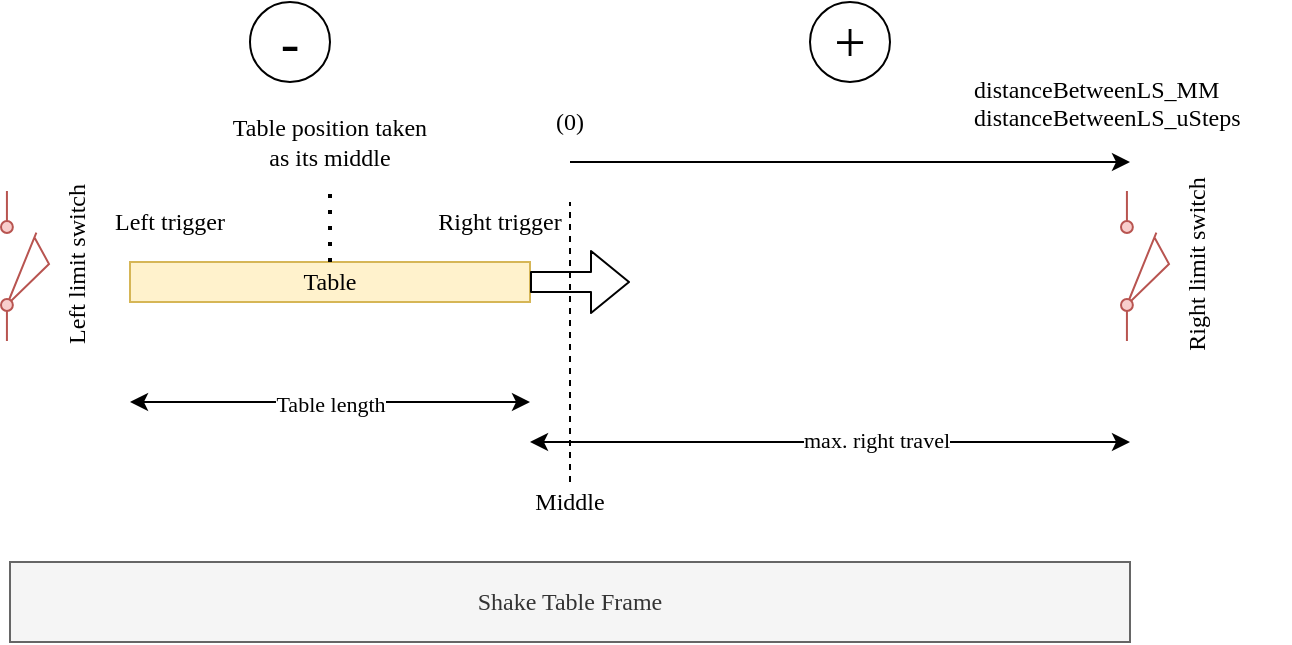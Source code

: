 <mxfile version="14.6.13" type="device"><diagram id="38KcPliGqvSSrlgDczuQ" name="Page-1"><mxGraphModel dx="621" dy="529" grid="1" gridSize="10" guides="1" tooltips="1" connect="1" arrows="1" fold="1" page="1" pageScale="1" pageWidth="1169" pageHeight="827" math="0" shadow="0"><root><mxCell id="0"/><mxCell id="1" parent="0"/><mxCell id="BfQnVZeZRoe77LmrmxnX-2" value="Left limit switch" style="pointerEvents=1;verticalLabelPosition=bottom;shadow=0;dashed=0;align=center;html=1;verticalAlign=top;shape=mxgraph.electrical.electro-mechanical.limit_switch_no;rotation=-90;fontFamily=B612;fontSource=https%3A%2F%2Ffonts.googleapis.com%2Fcss%3Ffamily%3DB612;fillColor=#f8cecc;strokeColor=#b85450;" vertex="1" parent="1"><mxGeometry x="130" y="160" width="75" height="24" as="geometry"/></mxCell><mxCell id="BfQnVZeZRoe77LmrmxnX-3" value="Right limit switch" style="pointerEvents=1;verticalLabelPosition=bottom;shadow=0;dashed=0;align=center;html=1;verticalAlign=top;shape=mxgraph.electrical.electro-mechanical.limit_switch_no;rotation=-90;fontFamily=B612;fontSource=https%3A%2F%2Ffonts.googleapis.com%2Fcss%3Ffamily%3DB612;fillColor=#f8cecc;strokeColor=#b85450;" vertex="1" parent="1"><mxGeometry x="690" y="160" width="75" height="24" as="geometry"/></mxCell><mxCell id="BfQnVZeZRoe77LmrmxnX-4" value="Table" style="rounded=0;whiteSpace=wrap;html=1;fontFamily=B612;fontSource=https%3A%2F%2Ffonts.googleapis.com%2Fcss%3Ffamily%3DB612;fillColor=#fff2cc;strokeColor=#d6b656;" vertex="1" parent="1"><mxGeometry x="220" y="170" width="200" height="20" as="geometry"/></mxCell><mxCell id="BfQnVZeZRoe77LmrmxnX-5" value="Middle" style="text;html=1;strokeColor=none;fillColor=none;align=center;verticalAlign=middle;whiteSpace=wrap;rounded=0;fontFamily=B612;fontSource=https%3A%2F%2Ffonts.googleapis.com%2Fcss%3Ffamily%3DB612;" vertex="1" parent="1"><mxGeometry x="395" y="280" width="90" height="20" as="geometry"/></mxCell><mxCell id="BfQnVZeZRoe77LmrmxnX-6" value="" style="endArrow=none;dashed=1;html=1;fontFamily=B612;fontSource=https%3A%2F%2Ffonts.googleapis.com%2Fcss%3Ffamily%3DB612;" edge="1" parent="1"><mxGeometry width="50" height="50" relative="1" as="geometry"><mxPoint x="440" y="280" as="sourcePoint"/><mxPoint x="440" y="140" as="targetPoint"/></mxGeometry></mxCell><mxCell id="BfQnVZeZRoe77LmrmxnX-7" value="Shake Table Frame" style="rounded=0;whiteSpace=wrap;html=1;fontFamily=B612;fontSource=https%3A%2F%2Ffonts.googleapis.com%2Fcss%3Ffamily%3DB612;fillColor=#f5f5f5;strokeColor=#666666;fontColor=#333333;" vertex="1" parent="1"><mxGeometry x="160" y="320" width="560" height="40" as="geometry"/></mxCell><mxCell id="BfQnVZeZRoe77LmrmxnX-9" value="" style="endArrow=none;dashed=1;html=1;dashPattern=1 3;strokeWidth=2;exitX=0.5;exitY=0;exitDx=0;exitDy=0;fontFamily=B612;fontSource=https%3A%2F%2Ffonts.googleapis.com%2Fcss%3Ffamily%3DB612;" edge="1" parent="1" source="BfQnVZeZRoe77LmrmxnX-4"><mxGeometry width="50" height="50" relative="1" as="geometry"><mxPoint x="310" y="170" as="sourcePoint"/><mxPoint x="320" y="130" as="targetPoint"/></mxGeometry></mxCell><mxCell id="BfQnVZeZRoe77LmrmxnX-10" value="Table position taken as its middle" style="text;html=1;strokeColor=none;fillColor=none;align=center;verticalAlign=middle;whiteSpace=wrap;rounded=0;fontFamily=B612;fontSource=https%3A%2F%2Ffonts.googleapis.com%2Fcss%3Ffamily%3DB612;" vertex="1" parent="1"><mxGeometry x="265" y="90" width="110" height="40" as="geometry"/></mxCell><mxCell id="BfQnVZeZRoe77LmrmxnX-11" value="Left trigger" style="text;html=1;strokeColor=none;fillColor=none;align=center;verticalAlign=middle;whiteSpace=wrap;rounded=0;fontFamily=B612;fontSource=https%3A%2F%2Ffonts.googleapis.com%2Fcss%3Ffamily%3DB612;" vertex="1" parent="1"><mxGeometry x="210" y="140" width="60" height="20" as="geometry"/></mxCell><mxCell id="BfQnVZeZRoe77LmrmxnX-12" value="Right trigger" style="text;html=1;strokeColor=none;fillColor=none;align=center;verticalAlign=middle;whiteSpace=wrap;rounded=0;fontFamily=B612;fontSource=https%3A%2F%2Ffonts.googleapis.com%2Fcss%3Ffamily%3DB612;" vertex="1" parent="1"><mxGeometry x="370" y="140" width="70" height="20" as="geometry"/></mxCell><mxCell id="BfQnVZeZRoe77LmrmxnX-16" value="" style="endArrow=classic;html=1;fontFamily=B612;fontSource=https%3A%2F%2Ffonts.googleapis.com%2Fcss%3Ffamily%3DB612;" edge="1" parent="1"><mxGeometry width="50" height="50" relative="1" as="geometry"><mxPoint x="440" y="120" as="sourcePoint"/><mxPoint x="720" y="120" as="targetPoint"/></mxGeometry></mxCell><mxCell id="BfQnVZeZRoe77LmrmxnX-17" value="(0)" style="text;html=1;strokeColor=none;fillColor=none;align=center;verticalAlign=middle;whiteSpace=wrap;rounded=0;fontFamily=B612;fontSource=https%3A%2F%2Ffonts.googleapis.com%2Fcss%3Ffamily%3DB612;" vertex="1" parent="1"><mxGeometry x="420" y="90" width="40" height="20" as="geometry"/></mxCell><mxCell id="BfQnVZeZRoe77LmrmxnX-19" value="" style="endArrow=classic;startArrow=classic;html=1;fontFamily=B612;fontSource=https%3A%2F%2Ffonts.googleapis.com%2Fcss%3Ffamily%3DB612;" edge="1" parent="1"><mxGeometry width="50" height="50" relative="1" as="geometry"><mxPoint x="220" y="240" as="sourcePoint"/><mxPoint x="420" y="240" as="targetPoint"/></mxGeometry></mxCell><mxCell id="BfQnVZeZRoe77LmrmxnX-26" value="Table length" style="edgeLabel;html=1;align=center;verticalAlign=middle;resizable=0;points=[];fontFamily=B612;" vertex="1" connectable="0" parent="BfQnVZeZRoe77LmrmxnX-19"><mxGeometry x="-0.141" y="-1" relative="1" as="geometry"><mxPoint x="14" as="offset"/></mxGeometry></mxCell><mxCell id="BfQnVZeZRoe77LmrmxnX-20" value="" style="shape=flexArrow;endArrow=classic;html=1;fontFamily=B612;fontSource=https%3A%2F%2Ffonts.googleapis.com%2Fcss%3Ffamily%3DB612;" edge="1" parent="1"><mxGeometry width="50" height="50" relative="1" as="geometry"><mxPoint x="420" y="180" as="sourcePoint"/><mxPoint x="470" y="180" as="targetPoint"/></mxGeometry></mxCell><mxCell id="BfQnVZeZRoe77LmrmxnX-22" value="&lt;font style=&quot;font-size: 28px&quot;&gt;+&lt;/font&gt;" style="ellipse;whiteSpace=wrap;html=1;aspect=fixed;fontFamily=B612;fontSource=https%3A%2F%2Ffonts.googleapis.com%2Fcss%3Ffamily%3DB612;" vertex="1" parent="1"><mxGeometry x="560" y="40" width="40" height="40" as="geometry"/></mxCell><mxCell id="BfQnVZeZRoe77LmrmxnX-23" value="distanceBetweenLS_MM&lt;br&gt;distanceBetweenLS_uSteps" style="text;whiteSpace=wrap;html=1;fontFamily=B612;" vertex="1" parent="1"><mxGeometry x="640" y="70" width="160" height="30" as="geometry"/></mxCell><mxCell id="BfQnVZeZRoe77LmrmxnX-24" value="&lt;font style=&quot;font-size: 28px&quot;&gt;-&lt;/font&gt;" style="ellipse;whiteSpace=wrap;html=1;aspect=fixed;fontFamily=B612;fontSource=https%3A%2F%2Ffonts.googleapis.com%2Fcss%3Ffamily%3DB612;" vertex="1" parent="1"><mxGeometry x="280" y="40" width="40" height="40" as="geometry"/></mxCell><mxCell id="BfQnVZeZRoe77LmrmxnX-28" value="" style="endArrow=classic;startArrow=classic;html=1;fontFamily=B612;fontSource=https%3A%2F%2Ffonts.googleapis.com%2Fcss%3Ffamily%3DB612;" edge="1" parent="1"><mxGeometry width="50" height="50" relative="1" as="geometry"><mxPoint x="420" y="260" as="sourcePoint"/><mxPoint x="720" y="260" as="targetPoint"/></mxGeometry></mxCell><mxCell id="BfQnVZeZRoe77LmrmxnX-29" value="max. right travel" style="edgeLabel;html=1;align=center;verticalAlign=middle;resizable=0;points=[];fontFamily=B612;" vertex="1" connectable="0" parent="BfQnVZeZRoe77LmrmxnX-28"><mxGeometry x="0.258" y="1" relative="1" as="geometry"><mxPoint x="-16" as="offset"/></mxGeometry></mxCell></root></mxGraphModel></diagram></mxfile>